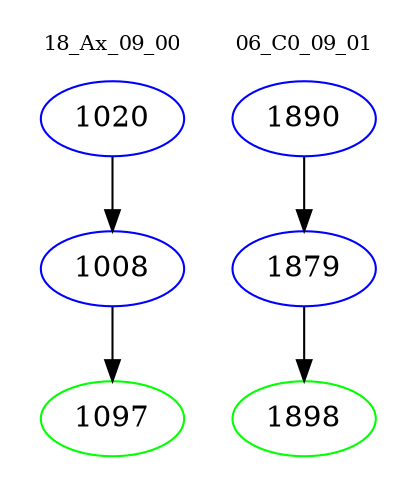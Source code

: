 digraph{
subgraph cluster_0 {
color = white
label = "18_Ax_09_00";
fontsize=10;
T0_1020 [label="1020", color="blue"]
T0_1020 -> T0_1008 [color="black"]
T0_1008 [label="1008", color="blue"]
T0_1008 -> T0_1097 [color="black"]
T0_1097 [label="1097", color="green"]
}
subgraph cluster_1 {
color = white
label = "06_C0_09_01";
fontsize=10;
T1_1890 [label="1890", color="blue"]
T1_1890 -> T1_1879 [color="black"]
T1_1879 [label="1879", color="blue"]
T1_1879 -> T1_1898 [color="black"]
T1_1898 [label="1898", color="green"]
}
}
